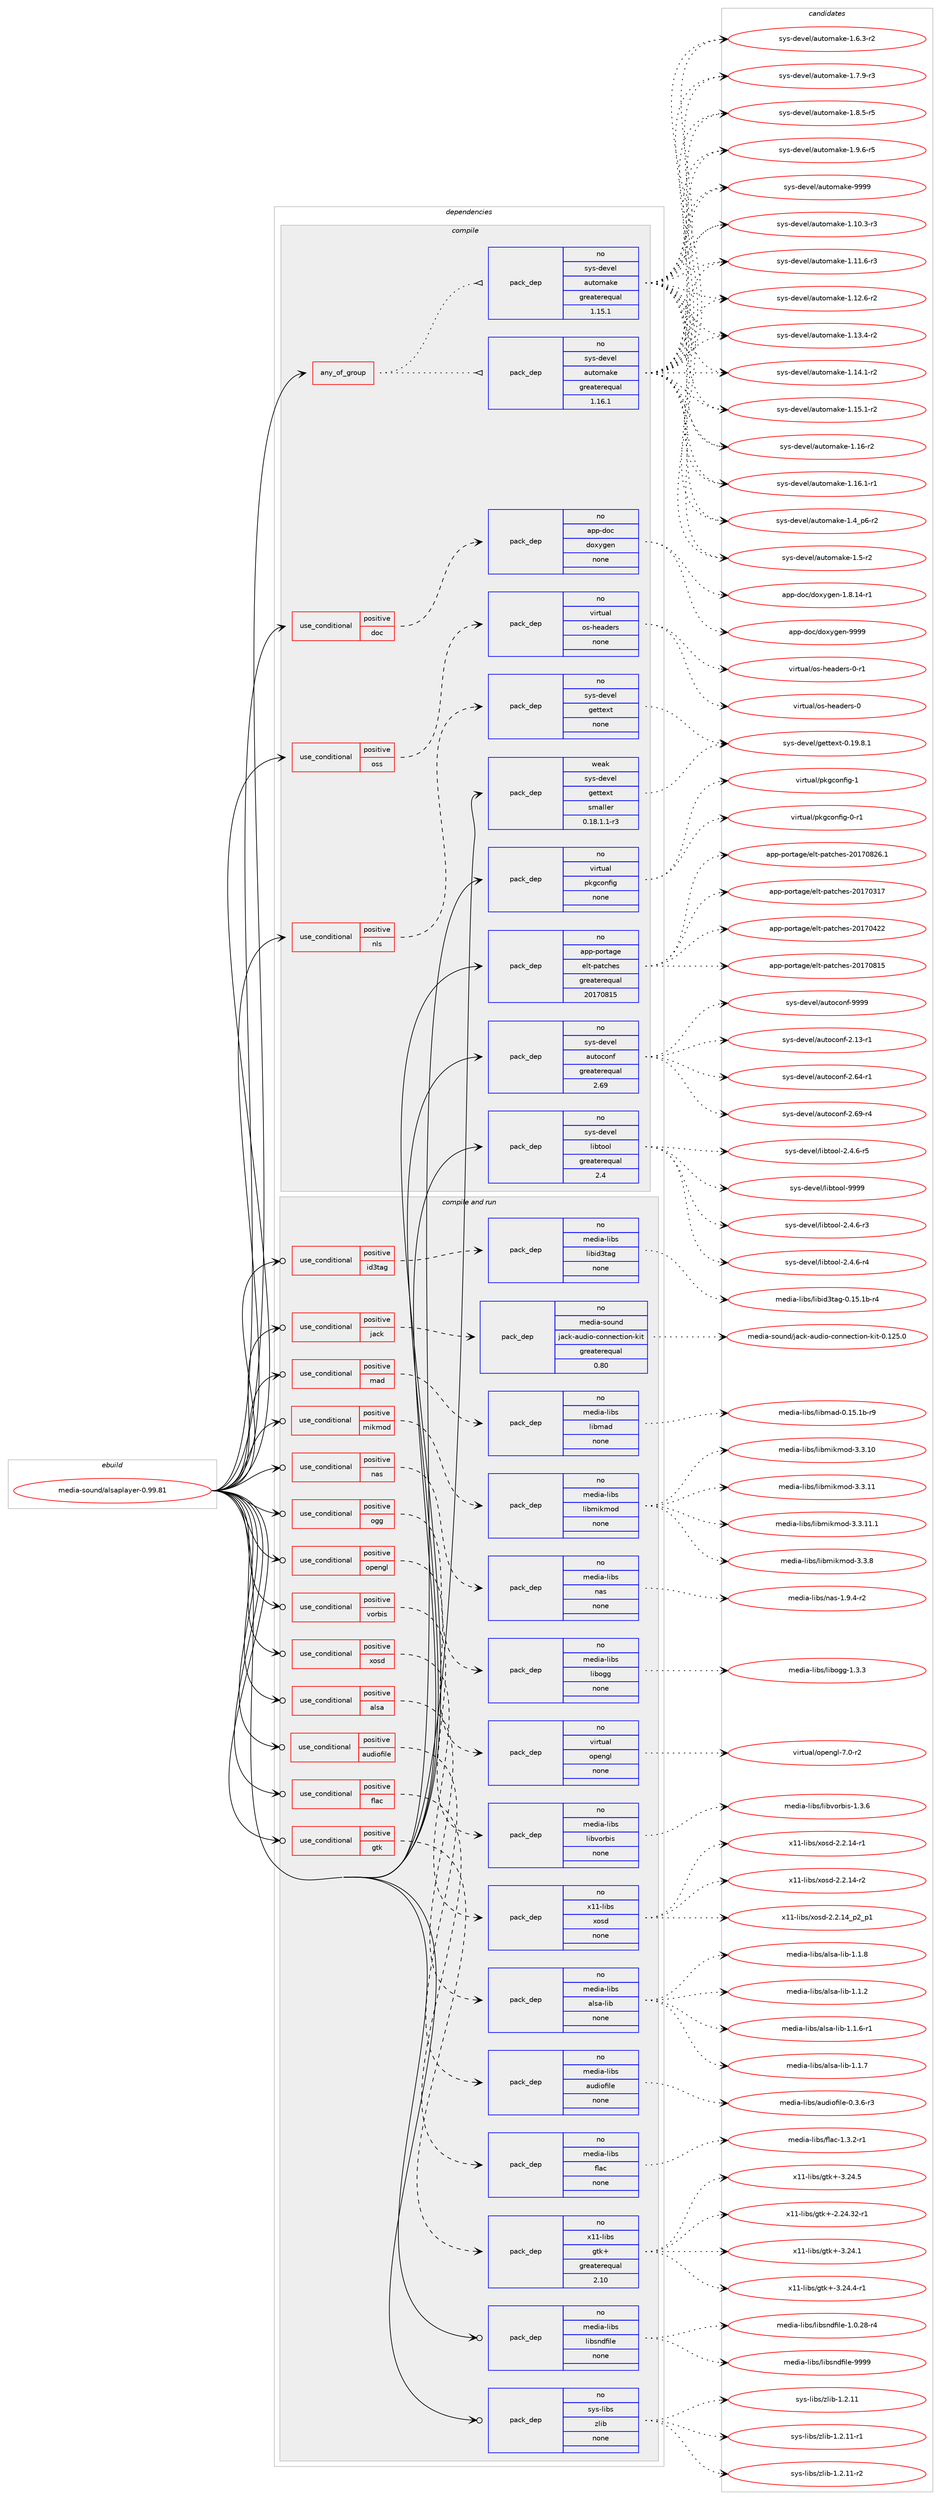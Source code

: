 digraph prolog {

# *************
# Graph options
# *************

newrank=true;
concentrate=true;
compound=true;
graph [rankdir=LR,fontname=Helvetica,fontsize=10,ranksep=1.5];#, ranksep=2.5, nodesep=0.2];
edge  [arrowhead=vee];
node  [fontname=Helvetica,fontsize=10];

# **********
# The ebuild
# **********

subgraph cluster_leftcol {
color=gray;
rank=same;
label=<<i>ebuild</i>>;
id [label="media-sound/alsaplayer-0.99.81", color=red, width=4, href="../media-sound/alsaplayer-0.99.81.svg"];
}

# ****************
# The dependencies
# ****************

subgraph cluster_midcol {
color=gray;
label=<<i>dependencies</i>>;
subgraph cluster_compile {
fillcolor="#eeeeee";
style=filled;
label=<<i>compile</i>>;
subgraph any25423 {
dependency1624153 [label=<<TABLE BORDER="0" CELLBORDER="1" CELLSPACING="0" CELLPADDING="4"><TR><TD CELLPADDING="10">any_of_group</TD></TR></TABLE>>, shape=none, color=red];subgraph pack1161232 {
dependency1624154 [label=<<TABLE BORDER="0" CELLBORDER="1" CELLSPACING="0" CELLPADDING="4" WIDTH="220"><TR><TD ROWSPAN="6" CELLPADDING="30">pack_dep</TD></TR><TR><TD WIDTH="110">no</TD></TR><TR><TD>sys-devel</TD></TR><TR><TD>automake</TD></TR><TR><TD>greaterequal</TD></TR><TR><TD>1.16.1</TD></TR></TABLE>>, shape=none, color=blue];
}
dependency1624153:e -> dependency1624154:w [weight=20,style="dotted",arrowhead="oinv"];
subgraph pack1161233 {
dependency1624155 [label=<<TABLE BORDER="0" CELLBORDER="1" CELLSPACING="0" CELLPADDING="4" WIDTH="220"><TR><TD ROWSPAN="6" CELLPADDING="30">pack_dep</TD></TR><TR><TD WIDTH="110">no</TD></TR><TR><TD>sys-devel</TD></TR><TR><TD>automake</TD></TR><TR><TD>greaterequal</TD></TR><TR><TD>1.15.1</TD></TR></TABLE>>, shape=none, color=blue];
}
dependency1624153:e -> dependency1624155:w [weight=20,style="dotted",arrowhead="oinv"];
}
id:e -> dependency1624153:w [weight=20,style="solid",arrowhead="vee"];
subgraph cond436728 {
dependency1624156 [label=<<TABLE BORDER="0" CELLBORDER="1" CELLSPACING="0" CELLPADDING="4"><TR><TD ROWSPAN="3" CELLPADDING="10">use_conditional</TD></TR><TR><TD>positive</TD></TR><TR><TD>doc</TD></TR></TABLE>>, shape=none, color=red];
subgraph pack1161234 {
dependency1624157 [label=<<TABLE BORDER="0" CELLBORDER="1" CELLSPACING="0" CELLPADDING="4" WIDTH="220"><TR><TD ROWSPAN="6" CELLPADDING="30">pack_dep</TD></TR><TR><TD WIDTH="110">no</TD></TR><TR><TD>app-doc</TD></TR><TR><TD>doxygen</TD></TR><TR><TD>none</TD></TR><TR><TD></TD></TR></TABLE>>, shape=none, color=blue];
}
dependency1624156:e -> dependency1624157:w [weight=20,style="dashed",arrowhead="vee"];
}
id:e -> dependency1624156:w [weight=20,style="solid",arrowhead="vee"];
subgraph cond436729 {
dependency1624158 [label=<<TABLE BORDER="0" CELLBORDER="1" CELLSPACING="0" CELLPADDING="4"><TR><TD ROWSPAN="3" CELLPADDING="10">use_conditional</TD></TR><TR><TD>positive</TD></TR><TR><TD>nls</TD></TR></TABLE>>, shape=none, color=red];
subgraph pack1161235 {
dependency1624159 [label=<<TABLE BORDER="0" CELLBORDER="1" CELLSPACING="0" CELLPADDING="4" WIDTH="220"><TR><TD ROWSPAN="6" CELLPADDING="30">pack_dep</TD></TR><TR><TD WIDTH="110">no</TD></TR><TR><TD>sys-devel</TD></TR><TR><TD>gettext</TD></TR><TR><TD>none</TD></TR><TR><TD></TD></TR></TABLE>>, shape=none, color=blue];
}
dependency1624158:e -> dependency1624159:w [weight=20,style="dashed",arrowhead="vee"];
}
id:e -> dependency1624158:w [weight=20,style="solid",arrowhead="vee"];
subgraph cond436730 {
dependency1624160 [label=<<TABLE BORDER="0" CELLBORDER="1" CELLSPACING="0" CELLPADDING="4"><TR><TD ROWSPAN="3" CELLPADDING="10">use_conditional</TD></TR><TR><TD>positive</TD></TR><TR><TD>oss</TD></TR></TABLE>>, shape=none, color=red];
subgraph pack1161236 {
dependency1624161 [label=<<TABLE BORDER="0" CELLBORDER="1" CELLSPACING="0" CELLPADDING="4" WIDTH="220"><TR><TD ROWSPAN="6" CELLPADDING="30">pack_dep</TD></TR><TR><TD WIDTH="110">no</TD></TR><TR><TD>virtual</TD></TR><TR><TD>os-headers</TD></TR><TR><TD>none</TD></TR><TR><TD></TD></TR></TABLE>>, shape=none, color=blue];
}
dependency1624160:e -> dependency1624161:w [weight=20,style="dashed",arrowhead="vee"];
}
id:e -> dependency1624160:w [weight=20,style="solid",arrowhead="vee"];
subgraph pack1161237 {
dependency1624162 [label=<<TABLE BORDER="0" CELLBORDER="1" CELLSPACING="0" CELLPADDING="4" WIDTH="220"><TR><TD ROWSPAN="6" CELLPADDING="30">pack_dep</TD></TR><TR><TD WIDTH="110">no</TD></TR><TR><TD>app-portage</TD></TR><TR><TD>elt-patches</TD></TR><TR><TD>greaterequal</TD></TR><TR><TD>20170815</TD></TR></TABLE>>, shape=none, color=blue];
}
id:e -> dependency1624162:w [weight=20,style="solid",arrowhead="vee"];
subgraph pack1161238 {
dependency1624163 [label=<<TABLE BORDER="0" CELLBORDER="1" CELLSPACING="0" CELLPADDING="4" WIDTH="220"><TR><TD ROWSPAN="6" CELLPADDING="30">pack_dep</TD></TR><TR><TD WIDTH="110">no</TD></TR><TR><TD>sys-devel</TD></TR><TR><TD>autoconf</TD></TR><TR><TD>greaterequal</TD></TR><TR><TD>2.69</TD></TR></TABLE>>, shape=none, color=blue];
}
id:e -> dependency1624163:w [weight=20,style="solid",arrowhead="vee"];
subgraph pack1161239 {
dependency1624164 [label=<<TABLE BORDER="0" CELLBORDER="1" CELLSPACING="0" CELLPADDING="4" WIDTH="220"><TR><TD ROWSPAN="6" CELLPADDING="30">pack_dep</TD></TR><TR><TD WIDTH="110">no</TD></TR><TR><TD>sys-devel</TD></TR><TR><TD>libtool</TD></TR><TR><TD>greaterequal</TD></TR><TR><TD>2.4</TD></TR></TABLE>>, shape=none, color=blue];
}
id:e -> dependency1624164:w [weight=20,style="solid",arrowhead="vee"];
subgraph pack1161240 {
dependency1624165 [label=<<TABLE BORDER="0" CELLBORDER="1" CELLSPACING="0" CELLPADDING="4" WIDTH="220"><TR><TD ROWSPAN="6" CELLPADDING="30">pack_dep</TD></TR><TR><TD WIDTH="110">no</TD></TR><TR><TD>virtual</TD></TR><TR><TD>pkgconfig</TD></TR><TR><TD>none</TD></TR><TR><TD></TD></TR></TABLE>>, shape=none, color=blue];
}
id:e -> dependency1624165:w [weight=20,style="solid",arrowhead="vee"];
subgraph pack1161241 {
dependency1624166 [label=<<TABLE BORDER="0" CELLBORDER="1" CELLSPACING="0" CELLPADDING="4" WIDTH="220"><TR><TD ROWSPAN="6" CELLPADDING="30">pack_dep</TD></TR><TR><TD WIDTH="110">weak</TD></TR><TR><TD>sys-devel</TD></TR><TR><TD>gettext</TD></TR><TR><TD>smaller</TD></TR><TR><TD>0.18.1.1-r3</TD></TR></TABLE>>, shape=none, color=blue];
}
id:e -> dependency1624166:w [weight=20,style="solid",arrowhead="vee"];
}
subgraph cluster_compileandrun {
fillcolor="#eeeeee";
style=filled;
label=<<i>compile and run</i>>;
subgraph cond436731 {
dependency1624167 [label=<<TABLE BORDER="0" CELLBORDER="1" CELLSPACING="0" CELLPADDING="4"><TR><TD ROWSPAN="3" CELLPADDING="10">use_conditional</TD></TR><TR><TD>positive</TD></TR><TR><TD>alsa</TD></TR></TABLE>>, shape=none, color=red];
subgraph pack1161242 {
dependency1624168 [label=<<TABLE BORDER="0" CELLBORDER="1" CELLSPACING="0" CELLPADDING="4" WIDTH="220"><TR><TD ROWSPAN="6" CELLPADDING="30">pack_dep</TD></TR><TR><TD WIDTH="110">no</TD></TR><TR><TD>media-libs</TD></TR><TR><TD>alsa-lib</TD></TR><TR><TD>none</TD></TR><TR><TD></TD></TR></TABLE>>, shape=none, color=blue];
}
dependency1624167:e -> dependency1624168:w [weight=20,style="dashed",arrowhead="vee"];
}
id:e -> dependency1624167:w [weight=20,style="solid",arrowhead="odotvee"];
subgraph cond436732 {
dependency1624169 [label=<<TABLE BORDER="0" CELLBORDER="1" CELLSPACING="0" CELLPADDING="4"><TR><TD ROWSPAN="3" CELLPADDING="10">use_conditional</TD></TR><TR><TD>positive</TD></TR><TR><TD>audiofile</TD></TR></TABLE>>, shape=none, color=red];
subgraph pack1161243 {
dependency1624170 [label=<<TABLE BORDER="0" CELLBORDER="1" CELLSPACING="0" CELLPADDING="4" WIDTH="220"><TR><TD ROWSPAN="6" CELLPADDING="30">pack_dep</TD></TR><TR><TD WIDTH="110">no</TD></TR><TR><TD>media-libs</TD></TR><TR><TD>audiofile</TD></TR><TR><TD>none</TD></TR><TR><TD></TD></TR></TABLE>>, shape=none, color=blue];
}
dependency1624169:e -> dependency1624170:w [weight=20,style="dashed",arrowhead="vee"];
}
id:e -> dependency1624169:w [weight=20,style="solid",arrowhead="odotvee"];
subgraph cond436733 {
dependency1624171 [label=<<TABLE BORDER="0" CELLBORDER="1" CELLSPACING="0" CELLPADDING="4"><TR><TD ROWSPAN="3" CELLPADDING="10">use_conditional</TD></TR><TR><TD>positive</TD></TR><TR><TD>flac</TD></TR></TABLE>>, shape=none, color=red];
subgraph pack1161244 {
dependency1624172 [label=<<TABLE BORDER="0" CELLBORDER="1" CELLSPACING="0" CELLPADDING="4" WIDTH="220"><TR><TD ROWSPAN="6" CELLPADDING="30">pack_dep</TD></TR><TR><TD WIDTH="110">no</TD></TR><TR><TD>media-libs</TD></TR><TR><TD>flac</TD></TR><TR><TD>none</TD></TR><TR><TD></TD></TR></TABLE>>, shape=none, color=blue];
}
dependency1624171:e -> dependency1624172:w [weight=20,style="dashed",arrowhead="vee"];
}
id:e -> dependency1624171:w [weight=20,style="solid",arrowhead="odotvee"];
subgraph cond436734 {
dependency1624173 [label=<<TABLE BORDER="0" CELLBORDER="1" CELLSPACING="0" CELLPADDING="4"><TR><TD ROWSPAN="3" CELLPADDING="10">use_conditional</TD></TR><TR><TD>positive</TD></TR><TR><TD>gtk</TD></TR></TABLE>>, shape=none, color=red];
subgraph pack1161245 {
dependency1624174 [label=<<TABLE BORDER="0" CELLBORDER="1" CELLSPACING="0" CELLPADDING="4" WIDTH="220"><TR><TD ROWSPAN="6" CELLPADDING="30">pack_dep</TD></TR><TR><TD WIDTH="110">no</TD></TR><TR><TD>x11-libs</TD></TR><TR><TD>gtk+</TD></TR><TR><TD>greaterequal</TD></TR><TR><TD>2.10</TD></TR></TABLE>>, shape=none, color=blue];
}
dependency1624173:e -> dependency1624174:w [weight=20,style="dashed",arrowhead="vee"];
}
id:e -> dependency1624173:w [weight=20,style="solid",arrowhead="odotvee"];
subgraph cond436735 {
dependency1624175 [label=<<TABLE BORDER="0" CELLBORDER="1" CELLSPACING="0" CELLPADDING="4"><TR><TD ROWSPAN="3" CELLPADDING="10">use_conditional</TD></TR><TR><TD>positive</TD></TR><TR><TD>id3tag</TD></TR></TABLE>>, shape=none, color=red];
subgraph pack1161246 {
dependency1624176 [label=<<TABLE BORDER="0" CELLBORDER="1" CELLSPACING="0" CELLPADDING="4" WIDTH="220"><TR><TD ROWSPAN="6" CELLPADDING="30">pack_dep</TD></TR><TR><TD WIDTH="110">no</TD></TR><TR><TD>media-libs</TD></TR><TR><TD>libid3tag</TD></TR><TR><TD>none</TD></TR><TR><TD></TD></TR></TABLE>>, shape=none, color=blue];
}
dependency1624175:e -> dependency1624176:w [weight=20,style="dashed",arrowhead="vee"];
}
id:e -> dependency1624175:w [weight=20,style="solid",arrowhead="odotvee"];
subgraph cond436736 {
dependency1624177 [label=<<TABLE BORDER="0" CELLBORDER="1" CELLSPACING="0" CELLPADDING="4"><TR><TD ROWSPAN="3" CELLPADDING="10">use_conditional</TD></TR><TR><TD>positive</TD></TR><TR><TD>jack</TD></TR></TABLE>>, shape=none, color=red];
subgraph pack1161247 {
dependency1624178 [label=<<TABLE BORDER="0" CELLBORDER="1" CELLSPACING="0" CELLPADDING="4" WIDTH="220"><TR><TD ROWSPAN="6" CELLPADDING="30">pack_dep</TD></TR><TR><TD WIDTH="110">no</TD></TR><TR><TD>media-sound</TD></TR><TR><TD>jack-audio-connection-kit</TD></TR><TR><TD>greaterequal</TD></TR><TR><TD>0.80</TD></TR></TABLE>>, shape=none, color=blue];
}
dependency1624177:e -> dependency1624178:w [weight=20,style="dashed",arrowhead="vee"];
}
id:e -> dependency1624177:w [weight=20,style="solid",arrowhead="odotvee"];
subgraph cond436737 {
dependency1624179 [label=<<TABLE BORDER="0" CELLBORDER="1" CELLSPACING="0" CELLPADDING="4"><TR><TD ROWSPAN="3" CELLPADDING="10">use_conditional</TD></TR><TR><TD>positive</TD></TR><TR><TD>mad</TD></TR></TABLE>>, shape=none, color=red];
subgraph pack1161248 {
dependency1624180 [label=<<TABLE BORDER="0" CELLBORDER="1" CELLSPACING="0" CELLPADDING="4" WIDTH="220"><TR><TD ROWSPAN="6" CELLPADDING="30">pack_dep</TD></TR><TR><TD WIDTH="110">no</TD></TR><TR><TD>media-libs</TD></TR><TR><TD>libmad</TD></TR><TR><TD>none</TD></TR><TR><TD></TD></TR></TABLE>>, shape=none, color=blue];
}
dependency1624179:e -> dependency1624180:w [weight=20,style="dashed",arrowhead="vee"];
}
id:e -> dependency1624179:w [weight=20,style="solid",arrowhead="odotvee"];
subgraph cond436738 {
dependency1624181 [label=<<TABLE BORDER="0" CELLBORDER="1" CELLSPACING="0" CELLPADDING="4"><TR><TD ROWSPAN="3" CELLPADDING="10">use_conditional</TD></TR><TR><TD>positive</TD></TR><TR><TD>mikmod</TD></TR></TABLE>>, shape=none, color=red];
subgraph pack1161249 {
dependency1624182 [label=<<TABLE BORDER="0" CELLBORDER="1" CELLSPACING="0" CELLPADDING="4" WIDTH="220"><TR><TD ROWSPAN="6" CELLPADDING="30">pack_dep</TD></TR><TR><TD WIDTH="110">no</TD></TR><TR><TD>media-libs</TD></TR><TR><TD>libmikmod</TD></TR><TR><TD>none</TD></TR><TR><TD></TD></TR></TABLE>>, shape=none, color=blue];
}
dependency1624181:e -> dependency1624182:w [weight=20,style="dashed",arrowhead="vee"];
}
id:e -> dependency1624181:w [weight=20,style="solid",arrowhead="odotvee"];
subgraph cond436739 {
dependency1624183 [label=<<TABLE BORDER="0" CELLBORDER="1" CELLSPACING="0" CELLPADDING="4"><TR><TD ROWSPAN="3" CELLPADDING="10">use_conditional</TD></TR><TR><TD>positive</TD></TR><TR><TD>nas</TD></TR></TABLE>>, shape=none, color=red];
subgraph pack1161250 {
dependency1624184 [label=<<TABLE BORDER="0" CELLBORDER="1" CELLSPACING="0" CELLPADDING="4" WIDTH="220"><TR><TD ROWSPAN="6" CELLPADDING="30">pack_dep</TD></TR><TR><TD WIDTH="110">no</TD></TR><TR><TD>media-libs</TD></TR><TR><TD>nas</TD></TR><TR><TD>none</TD></TR><TR><TD></TD></TR></TABLE>>, shape=none, color=blue];
}
dependency1624183:e -> dependency1624184:w [weight=20,style="dashed",arrowhead="vee"];
}
id:e -> dependency1624183:w [weight=20,style="solid",arrowhead="odotvee"];
subgraph cond436740 {
dependency1624185 [label=<<TABLE BORDER="0" CELLBORDER="1" CELLSPACING="0" CELLPADDING="4"><TR><TD ROWSPAN="3" CELLPADDING="10">use_conditional</TD></TR><TR><TD>positive</TD></TR><TR><TD>ogg</TD></TR></TABLE>>, shape=none, color=red];
subgraph pack1161251 {
dependency1624186 [label=<<TABLE BORDER="0" CELLBORDER="1" CELLSPACING="0" CELLPADDING="4" WIDTH="220"><TR><TD ROWSPAN="6" CELLPADDING="30">pack_dep</TD></TR><TR><TD WIDTH="110">no</TD></TR><TR><TD>media-libs</TD></TR><TR><TD>libogg</TD></TR><TR><TD>none</TD></TR><TR><TD></TD></TR></TABLE>>, shape=none, color=blue];
}
dependency1624185:e -> dependency1624186:w [weight=20,style="dashed",arrowhead="vee"];
}
id:e -> dependency1624185:w [weight=20,style="solid",arrowhead="odotvee"];
subgraph cond436741 {
dependency1624187 [label=<<TABLE BORDER="0" CELLBORDER="1" CELLSPACING="0" CELLPADDING="4"><TR><TD ROWSPAN="3" CELLPADDING="10">use_conditional</TD></TR><TR><TD>positive</TD></TR><TR><TD>opengl</TD></TR></TABLE>>, shape=none, color=red];
subgraph pack1161252 {
dependency1624188 [label=<<TABLE BORDER="0" CELLBORDER="1" CELLSPACING="0" CELLPADDING="4" WIDTH="220"><TR><TD ROWSPAN="6" CELLPADDING="30">pack_dep</TD></TR><TR><TD WIDTH="110">no</TD></TR><TR><TD>virtual</TD></TR><TR><TD>opengl</TD></TR><TR><TD>none</TD></TR><TR><TD></TD></TR></TABLE>>, shape=none, color=blue];
}
dependency1624187:e -> dependency1624188:w [weight=20,style="dashed",arrowhead="vee"];
}
id:e -> dependency1624187:w [weight=20,style="solid",arrowhead="odotvee"];
subgraph cond436742 {
dependency1624189 [label=<<TABLE BORDER="0" CELLBORDER="1" CELLSPACING="0" CELLPADDING="4"><TR><TD ROWSPAN="3" CELLPADDING="10">use_conditional</TD></TR><TR><TD>positive</TD></TR><TR><TD>vorbis</TD></TR></TABLE>>, shape=none, color=red];
subgraph pack1161253 {
dependency1624190 [label=<<TABLE BORDER="0" CELLBORDER="1" CELLSPACING="0" CELLPADDING="4" WIDTH="220"><TR><TD ROWSPAN="6" CELLPADDING="30">pack_dep</TD></TR><TR><TD WIDTH="110">no</TD></TR><TR><TD>media-libs</TD></TR><TR><TD>libvorbis</TD></TR><TR><TD>none</TD></TR><TR><TD></TD></TR></TABLE>>, shape=none, color=blue];
}
dependency1624189:e -> dependency1624190:w [weight=20,style="dashed",arrowhead="vee"];
}
id:e -> dependency1624189:w [weight=20,style="solid",arrowhead="odotvee"];
subgraph cond436743 {
dependency1624191 [label=<<TABLE BORDER="0" CELLBORDER="1" CELLSPACING="0" CELLPADDING="4"><TR><TD ROWSPAN="3" CELLPADDING="10">use_conditional</TD></TR><TR><TD>positive</TD></TR><TR><TD>xosd</TD></TR></TABLE>>, shape=none, color=red];
subgraph pack1161254 {
dependency1624192 [label=<<TABLE BORDER="0" CELLBORDER="1" CELLSPACING="0" CELLPADDING="4" WIDTH="220"><TR><TD ROWSPAN="6" CELLPADDING="30">pack_dep</TD></TR><TR><TD WIDTH="110">no</TD></TR><TR><TD>x11-libs</TD></TR><TR><TD>xosd</TD></TR><TR><TD>none</TD></TR><TR><TD></TD></TR></TABLE>>, shape=none, color=blue];
}
dependency1624191:e -> dependency1624192:w [weight=20,style="dashed",arrowhead="vee"];
}
id:e -> dependency1624191:w [weight=20,style="solid",arrowhead="odotvee"];
subgraph pack1161255 {
dependency1624193 [label=<<TABLE BORDER="0" CELLBORDER="1" CELLSPACING="0" CELLPADDING="4" WIDTH="220"><TR><TD ROWSPAN="6" CELLPADDING="30">pack_dep</TD></TR><TR><TD WIDTH="110">no</TD></TR><TR><TD>media-libs</TD></TR><TR><TD>libsndfile</TD></TR><TR><TD>none</TD></TR><TR><TD></TD></TR></TABLE>>, shape=none, color=blue];
}
id:e -> dependency1624193:w [weight=20,style="solid",arrowhead="odotvee"];
subgraph pack1161256 {
dependency1624194 [label=<<TABLE BORDER="0" CELLBORDER="1" CELLSPACING="0" CELLPADDING="4" WIDTH="220"><TR><TD ROWSPAN="6" CELLPADDING="30">pack_dep</TD></TR><TR><TD WIDTH="110">no</TD></TR><TR><TD>sys-libs</TD></TR><TR><TD>zlib</TD></TR><TR><TD>none</TD></TR><TR><TD></TD></TR></TABLE>>, shape=none, color=blue];
}
id:e -> dependency1624194:w [weight=20,style="solid",arrowhead="odotvee"];
}
subgraph cluster_run {
fillcolor="#eeeeee";
style=filled;
label=<<i>run</i>>;
}
}

# **************
# The candidates
# **************

subgraph cluster_choices {
rank=same;
color=gray;
label=<<i>candidates</i>>;

subgraph choice1161232 {
color=black;
nodesep=1;
choice11512111545100101118101108479711711611110997107101454946494846514511451 [label="sys-devel/automake-1.10.3-r3", color=red, width=4,href="../sys-devel/automake-1.10.3-r3.svg"];
choice11512111545100101118101108479711711611110997107101454946494946544511451 [label="sys-devel/automake-1.11.6-r3", color=red, width=4,href="../sys-devel/automake-1.11.6-r3.svg"];
choice11512111545100101118101108479711711611110997107101454946495046544511450 [label="sys-devel/automake-1.12.6-r2", color=red, width=4,href="../sys-devel/automake-1.12.6-r2.svg"];
choice11512111545100101118101108479711711611110997107101454946495146524511450 [label="sys-devel/automake-1.13.4-r2", color=red, width=4,href="../sys-devel/automake-1.13.4-r2.svg"];
choice11512111545100101118101108479711711611110997107101454946495246494511450 [label="sys-devel/automake-1.14.1-r2", color=red, width=4,href="../sys-devel/automake-1.14.1-r2.svg"];
choice11512111545100101118101108479711711611110997107101454946495346494511450 [label="sys-devel/automake-1.15.1-r2", color=red, width=4,href="../sys-devel/automake-1.15.1-r2.svg"];
choice1151211154510010111810110847971171161111099710710145494649544511450 [label="sys-devel/automake-1.16-r2", color=red, width=4,href="../sys-devel/automake-1.16-r2.svg"];
choice11512111545100101118101108479711711611110997107101454946495446494511449 [label="sys-devel/automake-1.16.1-r1", color=red, width=4,href="../sys-devel/automake-1.16.1-r1.svg"];
choice115121115451001011181011084797117116111109971071014549465295112544511450 [label="sys-devel/automake-1.4_p6-r2", color=red, width=4,href="../sys-devel/automake-1.4_p6-r2.svg"];
choice11512111545100101118101108479711711611110997107101454946534511450 [label="sys-devel/automake-1.5-r2", color=red, width=4,href="../sys-devel/automake-1.5-r2.svg"];
choice115121115451001011181011084797117116111109971071014549465446514511450 [label="sys-devel/automake-1.6.3-r2", color=red, width=4,href="../sys-devel/automake-1.6.3-r2.svg"];
choice115121115451001011181011084797117116111109971071014549465546574511451 [label="sys-devel/automake-1.7.9-r3", color=red, width=4,href="../sys-devel/automake-1.7.9-r3.svg"];
choice115121115451001011181011084797117116111109971071014549465646534511453 [label="sys-devel/automake-1.8.5-r5", color=red, width=4,href="../sys-devel/automake-1.8.5-r5.svg"];
choice115121115451001011181011084797117116111109971071014549465746544511453 [label="sys-devel/automake-1.9.6-r5", color=red, width=4,href="../sys-devel/automake-1.9.6-r5.svg"];
choice115121115451001011181011084797117116111109971071014557575757 [label="sys-devel/automake-9999", color=red, width=4,href="../sys-devel/automake-9999.svg"];
dependency1624154:e -> choice11512111545100101118101108479711711611110997107101454946494846514511451:w [style=dotted,weight="100"];
dependency1624154:e -> choice11512111545100101118101108479711711611110997107101454946494946544511451:w [style=dotted,weight="100"];
dependency1624154:e -> choice11512111545100101118101108479711711611110997107101454946495046544511450:w [style=dotted,weight="100"];
dependency1624154:e -> choice11512111545100101118101108479711711611110997107101454946495146524511450:w [style=dotted,weight="100"];
dependency1624154:e -> choice11512111545100101118101108479711711611110997107101454946495246494511450:w [style=dotted,weight="100"];
dependency1624154:e -> choice11512111545100101118101108479711711611110997107101454946495346494511450:w [style=dotted,weight="100"];
dependency1624154:e -> choice1151211154510010111810110847971171161111099710710145494649544511450:w [style=dotted,weight="100"];
dependency1624154:e -> choice11512111545100101118101108479711711611110997107101454946495446494511449:w [style=dotted,weight="100"];
dependency1624154:e -> choice115121115451001011181011084797117116111109971071014549465295112544511450:w [style=dotted,weight="100"];
dependency1624154:e -> choice11512111545100101118101108479711711611110997107101454946534511450:w [style=dotted,weight="100"];
dependency1624154:e -> choice115121115451001011181011084797117116111109971071014549465446514511450:w [style=dotted,weight="100"];
dependency1624154:e -> choice115121115451001011181011084797117116111109971071014549465546574511451:w [style=dotted,weight="100"];
dependency1624154:e -> choice115121115451001011181011084797117116111109971071014549465646534511453:w [style=dotted,weight="100"];
dependency1624154:e -> choice115121115451001011181011084797117116111109971071014549465746544511453:w [style=dotted,weight="100"];
dependency1624154:e -> choice115121115451001011181011084797117116111109971071014557575757:w [style=dotted,weight="100"];
}
subgraph choice1161233 {
color=black;
nodesep=1;
choice11512111545100101118101108479711711611110997107101454946494846514511451 [label="sys-devel/automake-1.10.3-r3", color=red, width=4,href="../sys-devel/automake-1.10.3-r3.svg"];
choice11512111545100101118101108479711711611110997107101454946494946544511451 [label="sys-devel/automake-1.11.6-r3", color=red, width=4,href="../sys-devel/automake-1.11.6-r3.svg"];
choice11512111545100101118101108479711711611110997107101454946495046544511450 [label="sys-devel/automake-1.12.6-r2", color=red, width=4,href="../sys-devel/automake-1.12.6-r2.svg"];
choice11512111545100101118101108479711711611110997107101454946495146524511450 [label="sys-devel/automake-1.13.4-r2", color=red, width=4,href="../sys-devel/automake-1.13.4-r2.svg"];
choice11512111545100101118101108479711711611110997107101454946495246494511450 [label="sys-devel/automake-1.14.1-r2", color=red, width=4,href="../sys-devel/automake-1.14.1-r2.svg"];
choice11512111545100101118101108479711711611110997107101454946495346494511450 [label="sys-devel/automake-1.15.1-r2", color=red, width=4,href="../sys-devel/automake-1.15.1-r2.svg"];
choice1151211154510010111810110847971171161111099710710145494649544511450 [label="sys-devel/automake-1.16-r2", color=red, width=4,href="../sys-devel/automake-1.16-r2.svg"];
choice11512111545100101118101108479711711611110997107101454946495446494511449 [label="sys-devel/automake-1.16.1-r1", color=red, width=4,href="../sys-devel/automake-1.16.1-r1.svg"];
choice115121115451001011181011084797117116111109971071014549465295112544511450 [label="sys-devel/automake-1.4_p6-r2", color=red, width=4,href="../sys-devel/automake-1.4_p6-r2.svg"];
choice11512111545100101118101108479711711611110997107101454946534511450 [label="sys-devel/automake-1.5-r2", color=red, width=4,href="../sys-devel/automake-1.5-r2.svg"];
choice115121115451001011181011084797117116111109971071014549465446514511450 [label="sys-devel/automake-1.6.3-r2", color=red, width=4,href="../sys-devel/automake-1.6.3-r2.svg"];
choice115121115451001011181011084797117116111109971071014549465546574511451 [label="sys-devel/automake-1.7.9-r3", color=red, width=4,href="../sys-devel/automake-1.7.9-r3.svg"];
choice115121115451001011181011084797117116111109971071014549465646534511453 [label="sys-devel/automake-1.8.5-r5", color=red, width=4,href="../sys-devel/automake-1.8.5-r5.svg"];
choice115121115451001011181011084797117116111109971071014549465746544511453 [label="sys-devel/automake-1.9.6-r5", color=red, width=4,href="../sys-devel/automake-1.9.6-r5.svg"];
choice115121115451001011181011084797117116111109971071014557575757 [label="sys-devel/automake-9999", color=red, width=4,href="../sys-devel/automake-9999.svg"];
dependency1624155:e -> choice11512111545100101118101108479711711611110997107101454946494846514511451:w [style=dotted,weight="100"];
dependency1624155:e -> choice11512111545100101118101108479711711611110997107101454946494946544511451:w [style=dotted,weight="100"];
dependency1624155:e -> choice11512111545100101118101108479711711611110997107101454946495046544511450:w [style=dotted,weight="100"];
dependency1624155:e -> choice11512111545100101118101108479711711611110997107101454946495146524511450:w [style=dotted,weight="100"];
dependency1624155:e -> choice11512111545100101118101108479711711611110997107101454946495246494511450:w [style=dotted,weight="100"];
dependency1624155:e -> choice11512111545100101118101108479711711611110997107101454946495346494511450:w [style=dotted,weight="100"];
dependency1624155:e -> choice1151211154510010111810110847971171161111099710710145494649544511450:w [style=dotted,weight="100"];
dependency1624155:e -> choice11512111545100101118101108479711711611110997107101454946495446494511449:w [style=dotted,weight="100"];
dependency1624155:e -> choice115121115451001011181011084797117116111109971071014549465295112544511450:w [style=dotted,weight="100"];
dependency1624155:e -> choice11512111545100101118101108479711711611110997107101454946534511450:w [style=dotted,weight="100"];
dependency1624155:e -> choice115121115451001011181011084797117116111109971071014549465446514511450:w [style=dotted,weight="100"];
dependency1624155:e -> choice115121115451001011181011084797117116111109971071014549465546574511451:w [style=dotted,weight="100"];
dependency1624155:e -> choice115121115451001011181011084797117116111109971071014549465646534511453:w [style=dotted,weight="100"];
dependency1624155:e -> choice115121115451001011181011084797117116111109971071014549465746544511453:w [style=dotted,weight="100"];
dependency1624155:e -> choice115121115451001011181011084797117116111109971071014557575757:w [style=dotted,weight="100"];
}
subgraph choice1161234 {
color=black;
nodesep=1;
choice97112112451001119947100111120121103101110454946564649524511449 [label="app-doc/doxygen-1.8.14-r1", color=red, width=4,href="../app-doc/doxygen-1.8.14-r1.svg"];
choice971121124510011199471001111201211031011104557575757 [label="app-doc/doxygen-9999", color=red, width=4,href="../app-doc/doxygen-9999.svg"];
dependency1624157:e -> choice97112112451001119947100111120121103101110454946564649524511449:w [style=dotted,weight="100"];
dependency1624157:e -> choice971121124510011199471001111201211031011104557575757:w [style=dotted,weight="100"];
}
subgraph choice1161235 {
color=black;
nodesep=1;
choice1151211154510010111810110847103101116116101120116454846495746564649 [label="sys-devel/gettext-0.19.8.1", color=red, width=4,href="../sys-devel/gettext-0.19.8.1.svg"];
dependency1624159:e -> choice1151211154510010111810110847103101116116101120116454846495746564649:w [style=dotted,weight="100"];
}
subgraph choice1161236 {
color=black;
nodesep=1;
choice118105114116117971084711111545104101971001011141154548 [label="virtual/os-headers-0", color=red, width=4,href="../virtual/os-headers-0.svg"];
choice1181051141161179710847111115451041019710010111411545484511449 [label="virtual/os-headers-0-r1", color=red, width=4,href="../virtual/os-headers-0-r1.svg"];
dependency1624161:e -> choice118105114116117971084711111545104101971001011141154548:w [style=dotted,weight="100"];
dependency1624161:e -> choice1181051141161179710847111115451041019710010111411545484511449:w [style=dotted,weight="100"];
}
subgraph choice1161237 {
color=black;
nodesep=1;
choice97112112451121111141169710310147101108116451129711699104101115455048495548514955 [label="app-portage/elt-patches-20170317", color=red, width=4,href="../app-portage/elt-patches-20170317.svg"];
choice97112112451121111141169710310147101108116451129711699104101115455048495548525050 [label="app-portage/elt-patches-20170422", color=red, width=4,href="../app-portage/elt-patches-20170422.svg"];
choice97112112451121111141169710310147101108116451129711699104101115455048495548564953 [label="app-portage/elt-patches-20170815", color=red, width=4,href="../app-portage/elt-patches-20170815.svg"];
choice971121124511211111411697103101471011081164511297116991041011154550484955485650544649 [label="app-portage/elt-patches-20170826.1", color=red, width=4,href="../app-portage/elt-patches-20170826.1.svg"];
dependency1624162:e -> choice97112112451121111141169710310147101108116451129711699104101115455048495548514955:w [style=dotted,weight="100"];
dependency1624162:e -> choice97112112451121111141169710310147101108116451129711699104101115455048495548525050:w [style=dotted,weight="100"];
dependency1624162:e -> choice97112112451121111141169710310147101108116451129711699104101115455048495548564953:w [style=dotted,weight="100"];
dependency1624162:e -> choice971121124511211111411697103101471011081164511297116991041011154550484955485650544649:w [style=dotted,weight="100"];
}
subgraph choice1161238 {
color=black;
nodesep=1;
choice1151211154510010111810110847971171161119911111010245504649514511449 [label="sys-devel/autoconf-2.13-r1", color=red, width=4,href="../sys-devel/autoconf-2.13-r1.svg"];
choice1151211154510010111810110847971171161119911111010245504654524511449 [label="sys-devel/autoconf-2.64-r1", color=red, width=4,href="../sys-devel/autoconf-2.64-r1.svg"];
choice1151211154510010111810110847971171161119911111010245504654574511452 [label="sys-devel/autoconf-2.69-r4", color=red, width=4,href="../sys-devel/autoconf-2.69-r4.svg"];
choice115121115451001011181011084797117116111991111101024557575757 [label="sys-devel/autoconf-9999", color=red, width=4,href="../sys-devel/autoconf-9999.svg"];
dependency1624163:e -> choice1151211154510010111810110847971171161119911111010245504649514511449:w [style=dotted,weight="100"];
dependency1624163:e -> choice1151211154510010111810110847971171161119911111010245504654524511449:w [style=dotted,weight="100"];
dependency1624163:e -> choice1151211154510010111810110847971171161119911111010245504654574511452:w [style=dotted,weight="100"];
dependency1624163:e -> choice115121115451001011181011084797117116111991111101024557575757:w [style=dotted,weight="100"];
}
subgraph choice1161239 {
color=black;
nodesep=1;
choice1151211154510010111810110847108105981161111111084550465246544511451 [label="sys-devel/libtool-2.4.6-r3", color=red, width=4,href="../sys-devel/libtool-2.4.6-r3.svg"];
choice1151211154510010111810110847108105981161111111084550465246544511452 [label="sys-devel/libtool-2.4.6-r4", color=red, width=4,href="../sys-devel/libtool-2.4.6-r4.svg"];
choice1151211154510010111810110847108105981161111111084550465246544511453 [label="sys-devel/libtool-2.4.6-r5", color=red, width=4,href="../sys-devel/libtool-2.4.6-r5.svg"];
choice1151211154510010111810110847108105981161111111084557575757 [label="sys-devel/libtool-9999", color=red, width=4,href="../sys-devel/libtool-9999.svg"];
dependency1624164:e -> choice1151211154510010111810110847108105981161111111084550465246544511451:w [style=dotted,weight="100"];
dependency1624164:e -> choice1151211154510010111810110847108105981161111111084550465246544511452:w [style=dotted,weight="100"];
dependency1624164:e -> choice1151211154510010111810110847108105981161111111084550465246544511453:w [style=dotted,weight="100"];
dependency1624164:e -> choice1151211154510010111810110847108105981161111111084557575757:w [style=dotted,weight="100"];
}
subgraph choice1161240 {
color=black;
nodesep=1;
choice11810511411611797108471121071039911111010210510345484511449 [label="virtual/pkgconfig-0-r1", color=red, width=4,href="../virtual/pkgconfig-0-r1.svg"];
choice1181051141161179710847112107103991111101021051034549 [label="virtual/pkgconfig-1", color=red, width=4,href="../virtual/pkgconfig-1.svg"];
dependency1624165:e -> choice11810511411611797108471121071039911111010210510345484511449:w [style=dotted,weight="100"];
dependency1624165:e -> choice1181051141161179710847112107103991111101021051034549:w [style=dotted,weight="100"];
}
subgraph choice1161241 {
color=black;
nodesep=1;
choice1151211154510010111810110847103101116116101120116454846495746564649 [label="sys-devel/gettext-0.19.8.1", color=red, width=4,href="../sys-devel/gettext-0.19.8.1.svg"];
dependency1624166:e -> choice1151211154510010111810110847103101116116101120116454846495746564649:w [style=dotted,weight="100"];
}
subgraph choice1161242 {
color=black;
nodesep=1;
choice1091011001059745108105981154797108115974510810598454946494650 [label="media-libs/alsa-lib-1.1.2", color=red, width=4,href="../media-libs/alsa-lib-1.1.2.svg"];
choice10910110010597451081059811547971081159745108105984549464946544511449 [label="media-libs/alsa-lib-1.1.6-r1", color=red, width=4,href="../media-libs/alsa-lib-1.1.6-r1.svg"];
choice1091011001059745108105981154797108115974510810598454946494655 [label="media-libs/alsa-lib-1.1.7", color=red, width=4,href="../media-libs/alsa-lib-1.1.7.svg"];
choice1091011001059745108105981154797108115974510810598454946494656 [label="media-libs/alsa-lib-1.1.8", color=red, width=4,href="../media-libs/alsa-lib-1.1.8.svg"];
dependency1624168:e -> choice1091011001059745108105981154797108115974510810598454946494650:w [style=dotted,weight="100"];
dependency1624168:e -> choice10910110010597451081059811547971081159745108105984549464946544511449:w [style=dotted,weight="100"];
dependency1624168:e -> choice1091011001059745108105981154797108115974510810598454946494655:w [style=dotted,weight="100"];
dependency1624168:e -> choice1091011001059745108105981154797108115974510810598454946494656:w [style=dotted,weight="100"];
}
subgraph choice1161243 {
color=black;
nodesep=1;
choice10910110010597451081059811547971171001051111021051081014548465146544511451 [label="media-libs/audiofile-0.3.6-r3", color=red, width=4,href="../media-libs/audiofile-0.3.6-r3.svg"];
dependency1624170:e -> choice10910110010597451081059811547971171001051111021051081014548465146544511451:w [style=dotted,weight="100"];
}
subgraph choice1161244 {
color=black;
nodesep=1;
choice1091011001059745108105981154710210897994549465146504511449 [label="media-libs/flac-1.3.2-r1", color=red, width=4,href="../media-libs/flac-1.3.2-r1.svg"];
dependency1624172:e -> choice1091011001059745108105981154710210897994549465146504511449:w [style=dotted,weight="100"];
}
subgraph choice1161245 {
color=black;
nodesep=1;
choice12049494510810598115471031161074345504650524651504511449 [label="x11-libs/gtk+-2.24.32-r1", color=red, width=4,href="../x11-libs/gtk+-2.24.32-r1.svg"];
choice12049494510810598115471031161074345514650524649 [label="x11-libs/gtk+-3.24.1", color=red, width=4,href="../x11-libs/gtk+-3.24.1.svg"];
choice120494945108105981154710311610743455146505246524511449 [label="x11-libs/gtk+-3.24.4-r1", color=red, width=4,href="../x11-libs/gtk+-3.24.4-r1.svg"];
choice12049494510810598115471031161074345514650524653 [label="x11-libs/gtk+-3.24.5", color=red, width=4,href="../x11-libs/gtk+-3.24.5.svg"];
dependency1624174:e -> choice12049494510810598115471031161074345504650524651504511449:w [style=dotted,weight="100"];
dependency1624174:e -> choice12049494510810598115471031161074345514650524649:w [style=dotted,weight="100"];
dependency1624174:e -> choice120494945108105981154710311610743455146505246524511449:w [style=dotted,weight="100"];
dependency1624174:e -> choice12049494510810598115471031161074345514650524653:w [style=dotted,weight="100"];
}
subgraph choice1161246 {
color=black;
nodesep=1;
choice1091011001059745108105981154710810598105100511169710345484649534649984511452 [label="media-libs/libid3tag-0.15.1b-r4", color=red, width=4,href="../media-libs/libid3tag-0.15.1b-r4.svg"];
dependency1624176:e -> choice1091011001059745108105981154710810598105100511169710345484649534649984511452:w [style=dotted,weight="100"];
}
subgraph choice1161247 {
color=black;
nodesep=1;
choice10910110010597451151111171101004710697991074597117100105111459911111011010199116105111110451071051164548464950534648 [label="media-sound/jack-audio-connection-kit-0.125.0", color=red, width=4,href="../media-sound/jack-audio-connection-kit-0.125.0.svg"];
dependency1624178:e -> choice10910110010597451151111171101004710697991074597117100105111459911111011010199116105111110451071051164548464950534648:w [style=dotted,weight="100"];
}
subgraph choice1161248 {
color=black;
nodesep=1;
choice10910110010597451081059811547108105981099710045484649534649984511457 [label="media-libs/libmad-0.15.1b-r9", color=red, width=4,href="../media-libs/libmad-0.15.1b-r9.svg"];
dependency1624180:e -> choice10910110010597451081059811547108105981099710045484649534649984511457:w [style=dotted,weight="100"];
}
subgraph choice1161249 {
color=black;
nodesep=1;
choice109101100105974510810598115471081059810910510710911110045514651464948 [label="media-libs/libmikmod-3.3.10", color=red, width=4,href="../media-libs/libmikmod-3.3.10.svg"];
choice109101100105974510810598115471081059810910510710911110045514651464949 [label="media-libs/libmikmod-3.3.11", color=red, width=4,href="../media-libs/libmikmod-3.3.11.svg"];
choice1091011001059745108105981154710810598109105107109111100455146514649494649 [label="media-libs/libmikmod-3.3.11.1", color=red, width=4,href="../media-libs/libmikmod-3.3.11.1.svg"];
choice1091011001059745108105981154710810598109105107109111100455146514656 [label="media-libs/libmikmod-3.3.8", color=red, width=4,href="../media-libs/libmikmod-3.3.8.svg"];
dependency1624182:e -> choice109101100105974510810598115471081059810910510710911110045514651464948:w [style=dotted,weight="100"];
dependency1624182:e -> choice109101100105974510810598115471081059810910510710911110045514651464949:w [style=dotted,weight="100"];
dependency1624182:e -> choice1091011001059745108105981154710810598109105107109111100455146514649494649:w [style=dotted,weight="100"];
dependency1624182:e -> choice1091011001059745108105981154710810598109105107109111100455146514656:w [style=dotted,weight="100"];
}
subgraph choice1161250 {
color=black;
nodesep=1;
choice10910110010597451081059811547110971154549465746524511450 [label="media-libs/nas-1.9.4-r2", color=red, width=4,href="../media-libs/nas-1.9.4-r2.svg"];
dependency1624184:e -> choice10910110010597451081059811547110971154549465746524511450:w [style=dotted,weight="100"];
}
subgraph choice1161251 {
color=black;
nodesep=1;
choice1091011001059745108105981154710810598111103103454946514651 [label="media-libs/libogg-1.3.3", color=red, width=4,href="../media-libs/libogg-1.3.3.svg"];
dependency1624186:e -> choice1091011001059745108105981154710810598111103103454946514651:w [style=dotted,weight="100"];
}
subgraph choice1161252 {
color=black;
nodesep=1;
choice1181051141161179710847111112101110103108455546484511450 [label="virtual/opengl-7.0-r2", color=red, width=4,href="../virtual/opengl-7.0-r2.svg"];
dependency1624188:e -> choice1181051141161179710847111112101110103108455546484511450:w [style=dotted,weight="100"];
}
subgraph choice1161253 {
color=black;
nodesep=1;
choice109101100105974510810598115471081059811811111498105115454946514654 [label="media-libs/libvorbis-1.3.6", color=red, width=4,href="../media-libs/libvorbis-1.3.6.svg"];
dependency1624190:e -> choice109101100105974510810598115471081059811811111498105115454946514654:w [style=dotted,weight="100"];
}
subgraph choice1161254 {
color=black;
nodesep=1;
choice1204949451081059811547120111115100455046504649524511449 [label="x11-libs/xosd-2.2.14-r1", color=red, width=4,href="../x11-libs/xosd-2.2.14-r1.svg"];
choice1204949451081059811547120111115100455046504649524511450 [label="x11-libs/xosd-2.2.14-r2", color=red, width=4,href="../x11-libs/xosd-2.2.14-r2.svg"];
choice12049494510810598115471201111151004550465046495295112509511249 [label="x11-libs/xosd-2.2.14_p2_p1", color=red, width=4,href="../x11-libs/xosd-2.2.14_p2_p1.svg"];
dependency1624192:e -> choice1204949451081059811547120111115100455046504649524511449:w [style=dotted,weight="100"];
dependency1624192:e -> choice1204949451081059811547120111115100455046504649524511450:w [style=dotted,weight="100"];
dependency1624192:e -> choice12049494510810598115471201111151004550465046495295112509511249:w [style=dotted,weight="100"];
}
subgraph choice1161255 {
color=black;
nodesep=1;
choice1091011001059745108105981154710810598115110100102105108101454946484650564511452 [label="media-libs/libsndfile-1.0.28-r4", color=red, width=4,href="../media-libs/libsndfile-1.0.28-r4.svg"];
choice10910110010597451081059811547108105981151101001021051081014557575757 [label="media-libs/libsndfile-9999", color=red, width=4,href="../media-libs/libsndfile-9999.svg"];
dependency1624193:e -> choice1091011001059745108105981154710810598115110100102105108101454946484650564511452:w [style=dotted,weight="100"];
dependency1624193:e -> choice10910110010597451081059811547108105981151101001021051081014557575757:w [style=dotted,weight="100"];
}
subgraph choice1161256 {
color=black;
nodesep=1;
choice1151211154510810598115471221081059845494650464949 [label="sys-libs/zlib-1.2.11", color=red, width=4,href="../sys-libs/zlib-1.2.11.svg"];
choice11512111545108105981154712210810598454946504649494511449 [label="sys-libs/zlib-1.2.11-r1", color=red, width=4,href="../sys-libs/zlib-1.2.11-r1.svg"];
choice11512111545108105981154712210810598454946504649494511450 [label="sys-libs/zlib-1.2.11-r2", color=red, width=4,href="../sys-libs/zlib-1.2.11-r2.svg"];
dependency1624194:e -> choice1151211154510810598115471221081059845494650464949:w [style=dotted,weight="100"];
dependency1624194:e -> choice11512111545108105981154712210810598454946504649494511449:w [style=dotted,weight="100"];
dependency1624194:e -> choice11512111545108105981154712210810598454946504649494511450:w [style=dotted,weight="100"];
}
}

}
